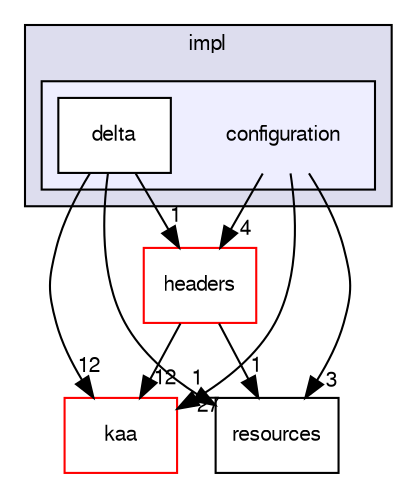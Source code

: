 digraph "/var/lib/jenkins/workspace/kaa_public/client/client-multi/client-cpp/test/impl/configuration" {
  bgcolor=transparent;
  compound=true
  node [ fontsize="10", fontname="FreeSans"];
  edge [ labelfontsize="10", labelfontname="FreeSans"];
  subgraph clusterdir_ff2caeafc86dbd8f71660fce361ff46c {
    graph [ bgcolor="#ddddee", pencolor="black", label="impl" fontname="FreeSans", fontsize="10", URL="dir_ff2caeafc86dbd8f71660fce361ff46c.html"]
  subgraph clusterdir_e6c80c146a888bf5f2636583144346f1 {
    graph [ bgcolor="#eeeeff", pencolor="black", label="" URL="dir_e6c80c146a888bf5f2636583144346f1.html"];
    dir_e6c80c146a888bf5f2636583144346f1 [shape=plaintext label="configuration"];
    dir_99abe1e6404528a43a28df5d51d322e6 [shape=box label="delta" color="black" fillcolor="white" style="filled" URL="dir_99abe1e6404528a43a28df5d51d322e6.html"];
  }
  }
  dir_1ac78b1500c3fd9a977bacb448b54d1a [shape=box label="kaa" color="red" URL="dir_1ac78b1500c3fd9a977bacb448b54d1a.html"];
  dir_4a95a1809dd8e4bac4fff958db3a7f05 [shape=box label="headers" color="red" URL="dir_4a95a1809dd8e4bac4fff958db3a7f05.html"];
  dir_4836519ec105d6e7b10f505988067070 [shape=box label="resources" URL="dir_4836519ec105d6e7b10f505988067070.html"];
  dir_4a95a1809dd8e4bac4fff958db3a7f05->dir_1ac78b1500c3fd9a977bacb448b54d1a [headlabel="12", labeldistance=1.5 headhref="dir_000058_000040.html"];
  dir_4a95a1809dd8e4bac4fff958db3a7f05->dir_4836519ec105d6e7b10f505988067070 [headlabel="1", labeldistance=1.5 headhref="dir_000058_000090.html"];
  dir_99abe1e6404528a43a28df5d51d322e6->dir_1ac78b1500c3fd9a977bacb448b54d1a [headlabel="12", labeldistance=1.5 headhref="dir_000082_000040.html"];
  dir_99abe1e6404528a43a28df5d51d322e6->dir_4a95a1809dd8e4bac4fff958db3a7f05 [headlabel="1", labeldistance=1.5 headhref="dir_000082_000058.html"];
  dir_99abe1e6404528a43a28df5d51d322e6->dir_4836519ec105d6e7b10f505988067070 [headlabel="1", labeldistance=1.5 headhref="dir_000082_000090.html"];
  dir_e6c80c146a888bf5f2636583144346f1->dir_1ac78b1500c3fd9a977bacb448b54d1a [headlabel="27", labeldistance=1.5 headhref="dir_000081_000040.html"];
  dir_e6c80c146a888bf5f2636583144346f1->dir_4a95a1809dd8e4bac4fff958db3a7f05 [headlabel="4", labeldistance=1.5 headhref="dir_000081_000058.html"];
  dir_e6c80c146a888bf5f2636583144346f1->dir_4836519ec105d6e7b10f505988067070 [headlabel="3", labeldistance=1.5 headhref="dir_000081_000090.html"];
}
